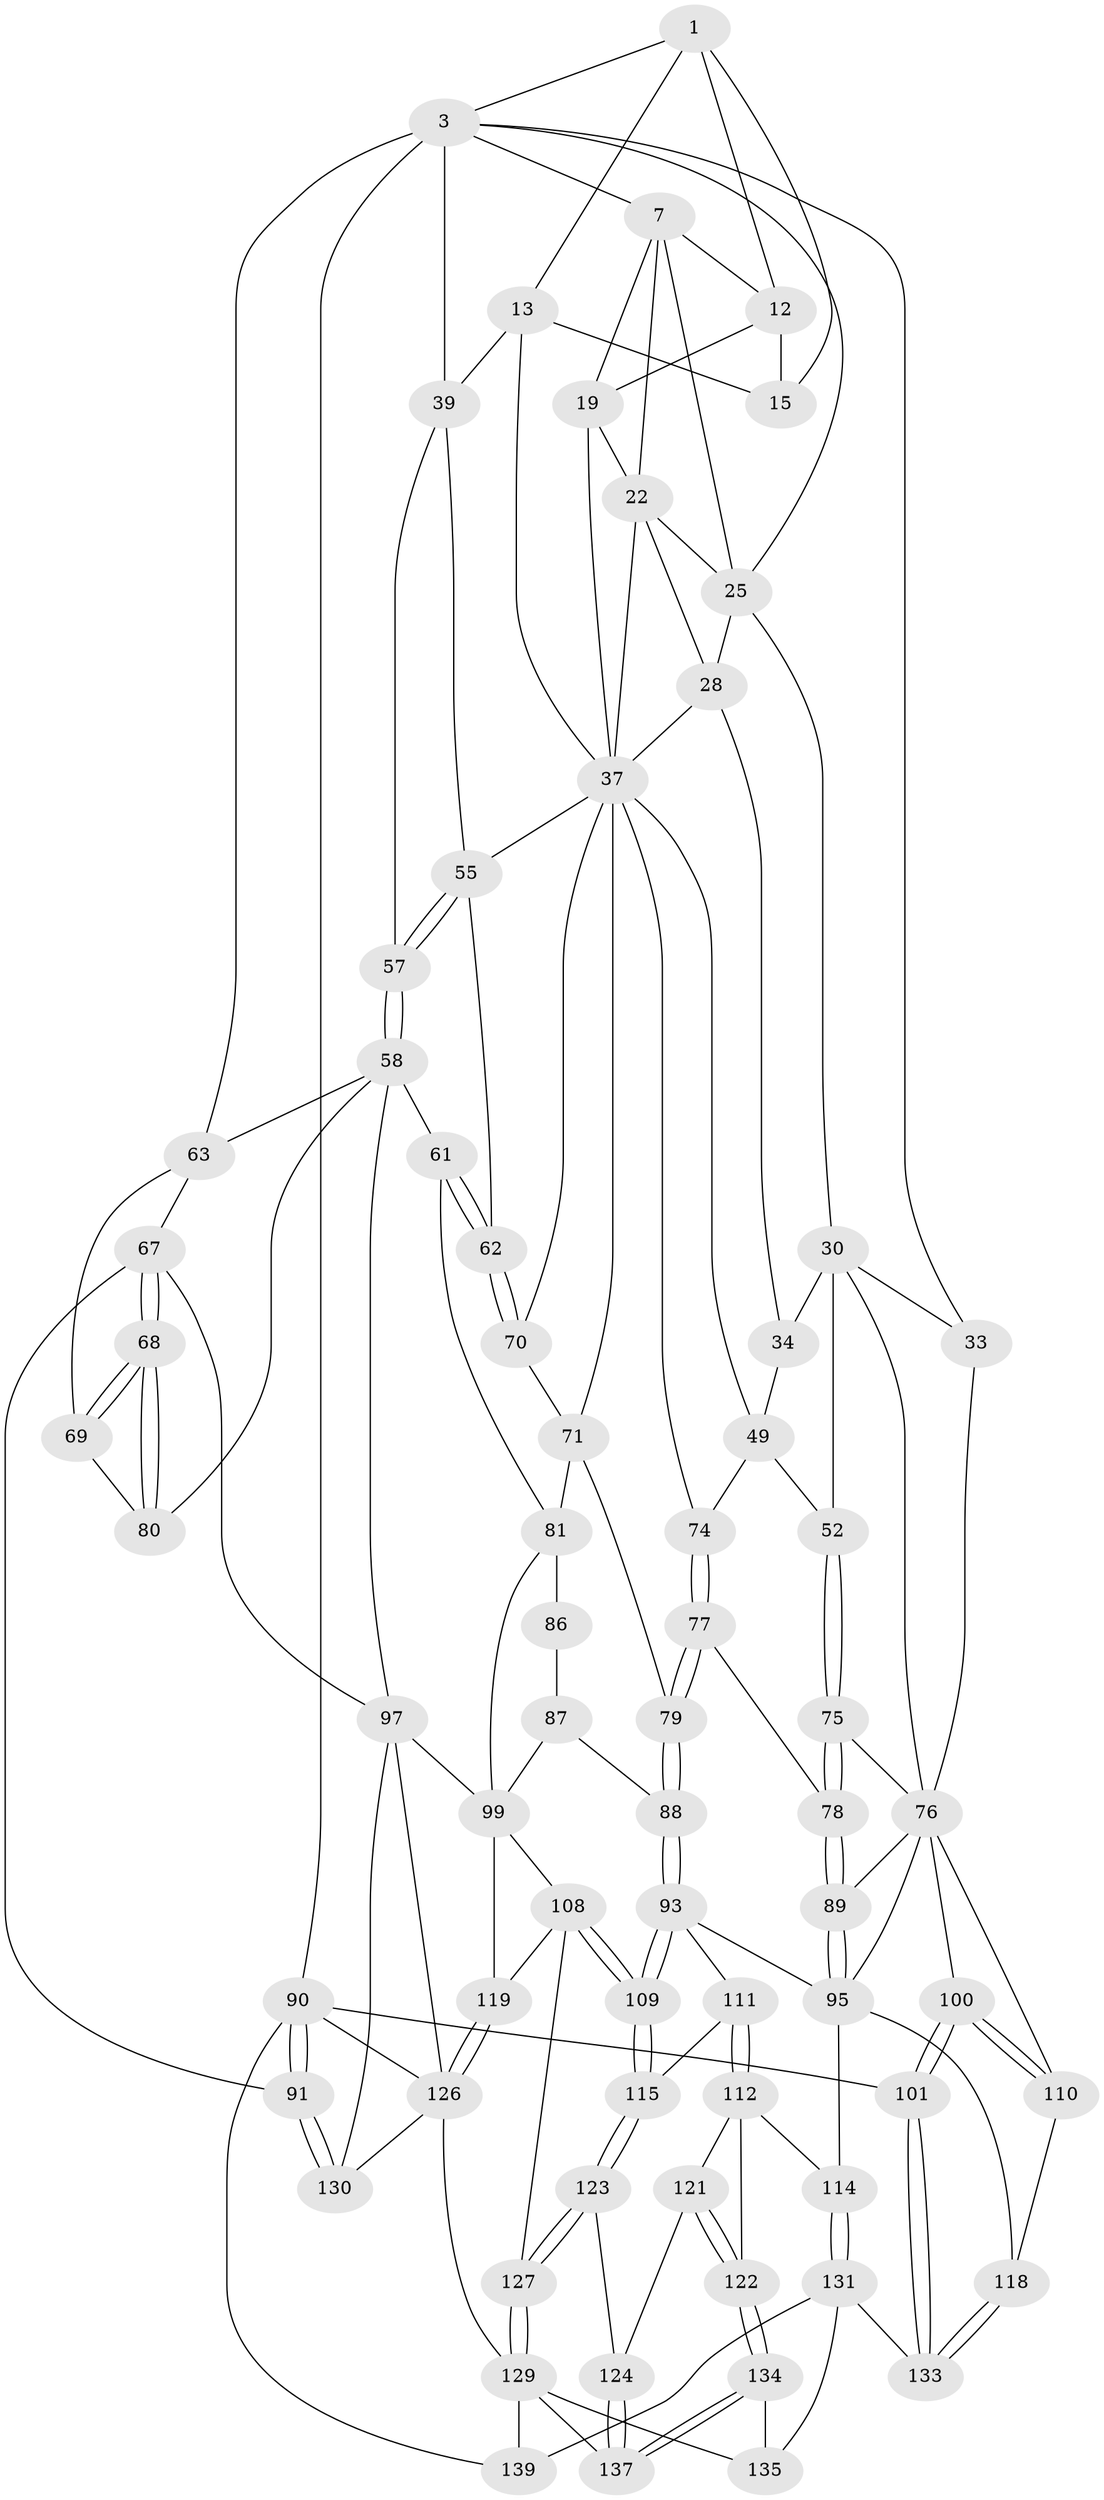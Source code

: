 // original degree distribution, {3: 0.02112676056338028, 4: 0.2323943661971831, 5: 0.5140845070422535, 6: 0.2323943661971831}
// Generated by graph-tools (version 1.1) at 2025/16/03/09/25 04:16:51]
// undirected, 71 vertices, 166 edges
graph export_dot {
graph [start="1"]
  node [color=gray90,style=filled];
  1 [pos="+0.7586539735805944+0",super="+2+11"];
  3 [pos="+1+0",super="+38+4"];
  7 [pos="+0.16017187135989827+0",super="+8"];
  12 [pos="+0.5985731518903287+0.03557158630732987",super="+17"];
  13 [pos="+0.725341977738716+0.14573062384409338",super="+14"];
  15 [pos="+0.6897538856477038+0.12670305619425223",super="+16"];
  19 [pos="+0.5505574297683027+0.0920672242186858",super="+36+20"];
  22 [pos="+0.4145029459781667+0.09843332826151614",super="+23"];
  25 [pos="+0.25722197854521994+0.07953755148517896",super="+26"];
  28 [pos="+0.30070553582588655+0.17612968729245124",super="+29"];
  30 [pos="+0.1059573424215449+0",super="+31"];
  33 [pos="+0+0.27890492146227314"];
  34 [pos="+0.1878161470414469+0.15641966599485563",super="+35"];
  37 [pos="+0.539253366381762+0.182064471780657",super="+41"];
  39 [pos="+0.7447547352439383+0.15785145001151785",super="+40+54"];
  49 [pos="+0.2905020211174832+0.2649617058459457",super="+50"];
  52 [pos="+0.22038241924460333+0.3112712409087346"];
  55 [pos="+0.6982184892188505+0.22969232102381879",super="+56"];
  57 [pos="+0.7993245532558322+0.3431481947299761"];
  58 [pos="+0.796117007626102+0.36205552286135406",super="+59"];
  61 [pos="+0.6915040239229842+0.43950096500593894"];
  62 [pos="+0.6807747767510389+0.42443572868922413"];
  63 [pos="+0.9142091277185266+0.2629263248335002",super="+64+66"];
  67 [pos="+1+0.49853837707988813",super="+92"];
  68 [pos="+1+0.44886639403199075"];
  69 [pos="+0.975768719037188+0.39127298828980195"];
  70 [pos="+0.5343928180048412+0.3210865806599793"];
  71 [pos="+0.47395874315552605+0.3955986154482483",super="+72"];
  74 [pos="+0.3450353073593929+0.36098644651667194"];
  75 [pos="+0.21272296416596964+0.3849428691187796"];
  76 [pos="+0.08215266529292993+0.3962829847206812",super="+83"];
  77 [pos="+0.27387283418799047+0.451461094423995"];
  78 [pos="+0.22797196470427422+0.42909396015040513"];
  79 [pos="+0.3456548256362498+0.5064348675299926"];
  80 [pos="+0.7562825662218501+0.44110106541660954"];
  81 [pos="+0.6446996783435641+0.4754960455486511",super="+82+96"];
  86 [pos="+0.5115493771510827+0.49687127947195836"];
  87 [pos="+0.4510536759587667+0.5513067432705562"];
  88 [pos="+0.3544260725570875+0.5350801950060965"];
  89 [pos="+0.13489725772795674+0.5360038355139481"];
  90 [pos="+1+1",super="+102"];
  91 [pos="+1+0.989937871980988"];
  93 [pos="+0.3405030932075389+0.5621044857167212",super="+94"];
  95 [pos="+0.14813357884214307+0.5609953899489379",super="+105"];
  97 [pos="+0.8304723960639516+0.6260545410956515",super="+98"];
  99 [pos="+0.5888204716538452+0.6448743315015754",super="+103"];
  100 [pos="+0+0.6849540137968717"];
  101 [pos="+0+0.752256732856321"];
  108 [pos="+0.43135252876201585+0.6885328461096989",super="+120"];
  109 [pos="+0.4049136467411153+0.7043298466081424"];
  110 [pos="+0.011789303454967343+0.6913369291927075"];
  111 [pos="+0.28400346979859903+0.6233790161366562",super="+116"];
  112 [pos="+0.23641277463612534+0.6797686497801543",super="+113+117"];
  114 [pos="+0.17548083314243917+0.7089025431748202"];
  115 [pos="+0.39951615604971524+0.7195794034272265"];
  118 [pos="+0.09802765202657582+0.7297745223651356"];
  119 [pos="+0.5825142645892503+0.6612021317638419"];
  121 [pos="+0.3287048454366139+0.7598774023931931"];
  122 [pos="+0.27475150222975875+0.795081424104605"];
  123 [pos="+0.3955393250822018+0.7445234192858151"];
  124 [pos="+0.3632178829547132+0.7548327033060604"];
  126 [pos="+0.6587632256683643+0.7972358695391452",super="+128"];
  127 [pos="+0.4735041966659615+0.8300880750461165"];
  129 [pos="+0.551950474756843+1",super="+138"];
  130 [pos="+0.8744369191327463+0.7984315780185556"];
  131 [pos="+0.17395736077782326+0.8222085387590817",super="+132+136"];
  133 [pos="+0.0785211063090293+0.7643638132663573"];
  134 [pos="+0.2646395676243526+0.8504010022849127"];
  135 [pos="+0.24643861402085784+0.8568488763721376"];
  137 [pos="+0.3405211153015696+0.9138562513735716"];
  139 [pos="+0.06564808262567276+0.90204040375815",super="+140"];
  1 -- 3;
  1 -- 13;
  1 -- 12;
  1 -- 15;
  3 -- 39 [weight=2];
  3 -- 33;
  3 -- 90 [weight=2];
  3 -- 7;
  3 -- 63 [weight=2];
  3 -- 25;
  7 -- 25;
  7 -- 19;
  7 -- 12;
  7 -- 22;
  12 -- 19;
  12 -- 15 [weight=2];
  13 -- 39;
  13 -- 37;
  13 -- 15;
  19 -- 37;
  19 -- 22;
  22 -- 25;
  22 -- 28;
  22 -- 37;
  25 -- 28;
  25 -- 30;
  28 -- 34;
  28 -- 37;
  30 -- 34 [weight=2];
  30 -- 33;
  30 -- 52;
  30 -- 76;
  33 -- 76;
  34 -- 49;
  37 -- 70;
  37 -- 71;
  37 -- 74;
  37 -- 49;
  37 -- 55;
  39 -- 55;
  39 -- 57;
  49 -- 74;
  49 -- 52;
  52 -- 75;
  52 -- 75;
  55 -- 57;
  55 -- 57;
  55 -- 62;
  57 -- 58;
  57 -- 58;
  58 -- 80;
  58 -- 97;
  58 -- 61;
  58 -- 63;
  61 -- 62;
  61 -- 62;
  61 -- 81;
  62 -- 70;
  62 -- 70;
  63 -- 67;
  63 -- 69;
  67 -- 68;
  67 -- 68;
  67 -- 97;
  67 -- 91;
  68 -- 69;
  68 -- 69;
  68 -- 80;
  68 -- 80;
  69 -- 80;
  70 -- 71;
  71 -- 81;
  71 -- 79;
  74 -- 77;
  74 -- 77;
  75 -- 76;
  75 -- 78;
  75 -- 78;
  76 -- 100;
  76 -- 89;
  76 -- 110;
  76 -- 95;
  77 -- 78;
  77 -- 79;
  77 -- 79;
  78 -- 89;
  78 -- 89;
  79 -- 88;
  79 -- 88;
  81 -- 86 [weight=2];
  81 -- 99;
  86 -- 87;
  87 -- 88;
  87 -- 99;
  88 -- 93;
  88 -- 93;
  89 -- 95;
  89 -- 95;
  90 -- 91;
  90 -- 91;
  90 -- 139;
  90 -- 101;
  90 -- 126;
  91 -- 130;
  91 -- 130;
  93 -- 109;
  93 -- 109;
  93 -- 95;
  93 -- 111;
  95 -- 114;
  95 -- 118;
  97 -- 130;
  97 -- 99;
  97 -- 126;
  99 -- 108;
  99 -- 119;
  100 -- 101;
  100 -- 101;
  100 -- 110;
  100 -- 110;
  101 -- 133;
  101 -- 133;
  108 -- 109;
  108 -- 109;
  108 -- 127;
  108 -- 119;
  109 -- 115;
  109 -- 115;
  110 -- 118;
  111 -- 112 [weight=2];
  111 -- 112;
  111 -- 115;
  112 -- 114;
  112 -- 122;
  112 -- 121;
  114 -- 131;
  114 -- 131;
  115 -- 123;
  115 -- 123;
  118 -- 133;
  118 -- 133;
  119 -- 126;
  119 -- 126;
  121 -- 122;
  121 -- 122;
  121 -- 124;
  122 -- 134;
  122 -- 134;
  123 -- 124;
  123 -- 127;
  123 -- 127;
  124 -- 137;
  124 -- 137;
  126 -- 129;
  126 -- 130;
  127 -- 129;
  127 -- 129;
  129 -- 137;
  129 -- 135;
  129 -- 139;
  131 -- 139 [weight=2];
  131 -- 133;
  131 -- 135;
  134 -- 135;
  134 -- 137;
  134 -- 137;
}
